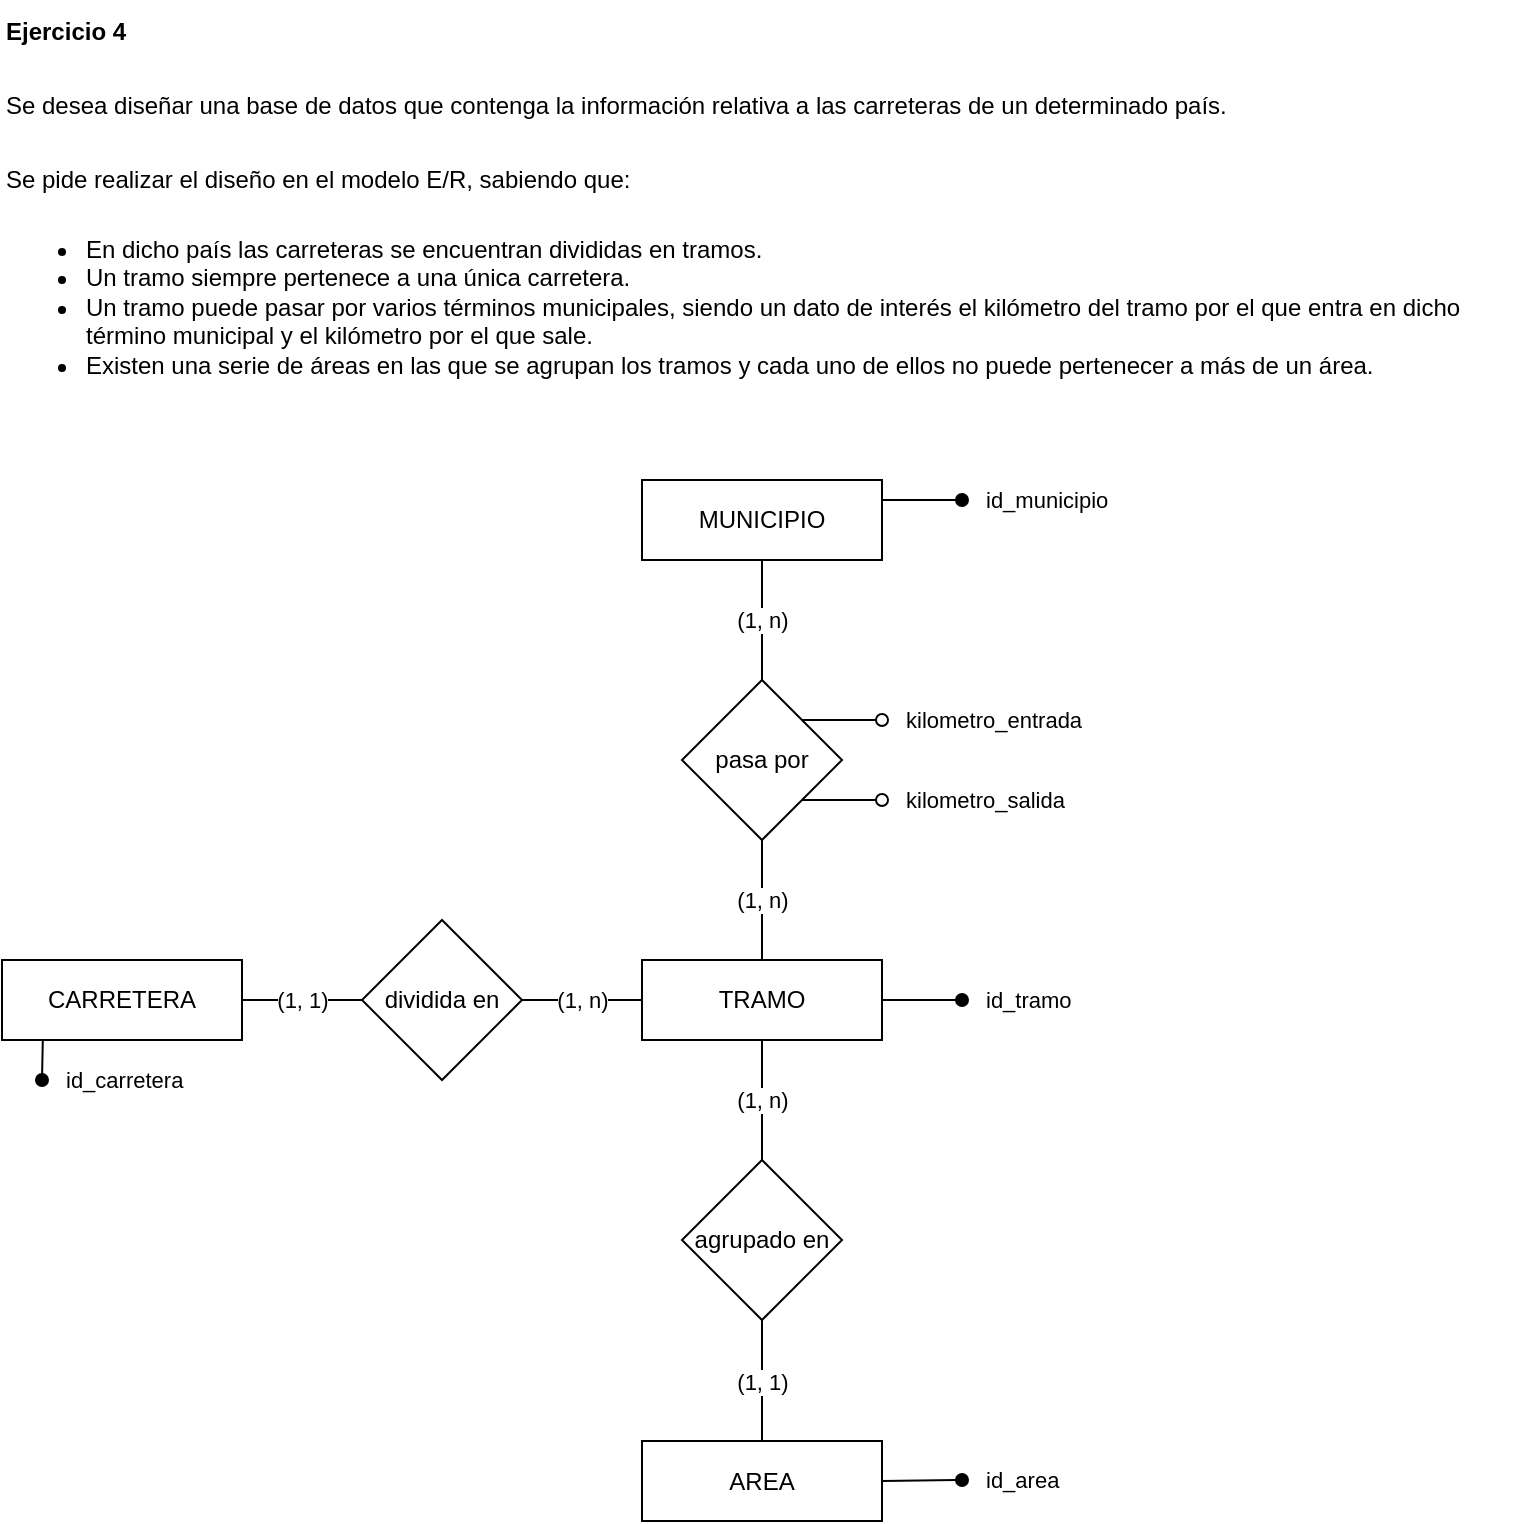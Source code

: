 <mxfile version="17.5.0" type="device"><diagram id="R2lEEEUBdFMjLlhIrx00" name="Page-1"><mxGraphModel dx="862" dy="1665" grid="1" gridSize="10" guides="1" tooltips="1" connect="1" arrows="1" fold="1" page="1" pageScale="1" pageWidth="827" pageHeight="1169" math="0" shadow="0" extFonts="Permanent Marker^https://fonts.googleapis.com/css?family=Permanent+Marker"><root><mxCell id="0"/><mxCell id="1" parent="0"/><mxCell id="az94NWHXUpk0kcAOf4Yl-8" value="id_municipio" style="edgeStyle=none;rounded=0;orthogonalLoop=1;jettySize=auto;html=1;endArrow=oval;endFill=1;startArrow=none;startFill=0;labelPosition=center;verticalLabelPosition=middle;align=left;verticalAlign=middle;exitX=1;exitY=0.25;exitDx=0;exitDy=0;" parent="1" source="V0h3Uh2K9khEuizxDlOd-1" edge="1"><mxGeometry x="1" y="10" relative="1" as="geometry"><mxPoint x="520" y="-870" as="targetPoint"/><mxPoint x="10" y="10" as="offset"/></mxGeometry></mxCell><mxCell id="az94NWHXUpk0kcAOf4Yl-23" value="(1, n)" style="edgeStyle=none;rounded=0;orthogonalLoop=1;jettySize=auto;html=1;exitX=0.5;exitY=1;exitDx=0;exitDy=0;startArrow=none;startFill=0;endArrow=none;endFill=0;entryX=0.5;entryY=0;entryDx=0;entryDy=0;" parent="1" source="V0h3Uh2K9khEuizxDlOd-1" target="dOJMiGfiSp4j2jlFl_VD-3" edge="1"><mxGeometry relative="1" as="geometry"/></mxCell><mxCell id="V0h3Uh2K9khEuizxDlOd-1" value="MUNICIPIO" style="whiteSpace=wrap;html=1;align=center;" parent="1" vertex="1"><mxGeometry x="360" y="-880" width="120" height="40" as="geometry"/></mxCell><mxCell id="az94NWHXUpk0kcAOf4Yl-25" value="(1, n)" style="edgeStyle=none;rounded=0;orthogonalLoop=1;jettySize=auto;html=1;exitX=0.5;exitY=1;exitDx=0;exitDy=0;entryX=0.5;entryY=0;entryDx=0;entryDy=0;startArrow=none;startFill=0;endArrow=none;endFill=0;" parent="1" source="dOJMiGfiSp4j2jlFl_VD-1" target="V0h3Uh2K9khEuizxDlOd-5" edge="1"><mxGeometry relative="1" as="geometry"><mxPoint x="540" y="-499.96" as="targetPoint"/></mxGeometry></mxCell><mxCell id="dOJMiGfiSp4j2jlFl_VD-9" value="id_carretera" style="rounded=0;orthogonalLoop=1;jettySize=auto;html=1;exitX=0.17;exitY=1.01;exitDx=0;exitDy=0;endArrow=oval;endFill=1;align=left;exitPerimeter=0;" edge="1" parent="1" source="V0h3Uh2K9khEuizxDlOd-2"><mxGeometry x="0.979" y="10" relative="1" as="geometry"><mxPoint x="60" y="-580" as="targetPoint"/><mxPoint as="offset"/></mxGeometry></mxCell><mxCell id="V0h3Uh2K9khEuizxDlOd-2" value="CARRETERA" style="whiteSpace=wrap;html=1;align=center;" parent="1" vertex="1"><mxGeometry x="40" y="-640" width="120" height="40" as="geometry"/></mxCell><mxCell id="az94NWHXUpk0kcAOf4Yl-18" value="id_area" style="edgeStyle=none;rounded=0;orthogonalLoop=1;jettySize=auto;html=1;exitX=1;exitY=0.5;exitDx=0;exitDy=0;startArrow=none;startFill=0;endArrow=oval;endFill=1;labelPosition=center;verticalLabelPosition=middle;align=left;verticalAlign=middle;" parent="1" source="V0h3Uh2K9khEuizxDlOd-3" edge="1"><mxGeometry x="1" y="10" relative="1" as="geometry"><mxPoint x="520" y="-380" as="targetPoint"/><mxPoint x="10" y="10" as="offset"/></mxGeometry></mxCell><mxCell id="V0h3Uh2K9khEuizxDlOd-3" value="AREA" style="whiteSpace=wrap;html=1;align=center;" parent="1" vertex="1"><mxGeometry x="360" y="-399.5" width="120" height="40" as="geometry"/></mxCell><mxCell id="az94NWHXUpk0kcAOf4Yl-24" value="(1, n)" style="edgeStyle=none;rounded=0;orthogonalLoop=1;jettySize=auto;html=1;exitX=1;exitY=0.5;exitDx=0;exitDy=0;startArrow=none;startFill=0;endArrow=none;endFill=0;entryX=0;entryY=0.5;entryDx=0;entryDy=0;" parent="1" source="V0h3Uh2K9khEuizxDlOd-4" target="dOJMiGfiSp4j2jlFl_VD-1" edge="1"><mxGeometry relative="1" as="geometry"><mxPoint x="720" y="-484.67" as="sourcePoint"/><mxPoint x="330" y="-580" as="targetPoint"/></mxGeometry></mxCell><mxCell id="V0h3Uh2K9khEuizxDlOd-4" value="dividida en" style="shape=rhombus;perimeter=rhombusPerimeter;whiteSpace=wrap;html=1;align=center;" parent="1" vertex="1"><mxGeometry x="220" y="-660" width="80" height="80" as="geometry"/></mxCell><mxCell id="az94NWHXUpk0kcAOf4Yl-26" value="(1, 1)" style="edgeStyle=none;rounded=0;orthogonalLoop=1;jettySize=auto;html=1;exitX=0.5;exitY=1;exitDx=0;exitDy=0;entryX=0.5;entryY=0;entryDx=0;entryDy=0;startArrow=none;startFill=0;endArrow=none;endFill=0;" parent="1" source="V0h3Uh2K9khEuizxDlOd-5" target="V0h3Uh2K9khEuizxDlOd-3" edge="1"><mxGeometry relative="1" as="geometry"/></mxCell><mxCell id="V0h3Uh2K9khEuizxDlOd-5" value="agrupado en" style="shape=rhombus;perimeter=rhombusPerimeter;whiteSpace=wrap;html=1;align=center;" parent="1" vertex="1"><mxGeometry x="380" y="-540" width="80" height="80" as="geometry"/></mxCell><mxCell id="iYIsj6ti77JQ5FbVJN_x-1" value="&lt;p style=&quot;box-sizing: border-box ; margin: 0px 0px 1rem ; padding: 0px ; line-height: 1.5 ; overflow-wrap: break-word ; cursor: text ; min-height: 1.312rem&quot;&gt;&lt;b&gt;Ejercicio 4&lt;/b&gt;&lt;/p&gt;&lt;p style=&quot;box-sizing: border-box ; margin: 0px 0px 1rem ; padding: 0px ; line-height: 1.5 ; overflow-wrap: break-word ; cursor: text ; min-height: 1.312rem&quot;&gt;Se desea diseñar una base de datos que contenga la información relativa a las carreteras de un determinado país.&lt;/p&gt;&lt;p style=&quot;box-sizing: border-box ; margin: 0px 0px 1rem ; padding: 0px ; line-height: 1.5 ; overflow-wrap: break-word ; cursor: text ; min-height: 1.312rem&quot;&gt;Se pide realizar el diseño en el modelo E/R, sabiendo que:&lt;/p&gt;&lt;ul&gt;&lt;li&gt;En dicho país las carreteras se encuentran divididas en tramos.&lt;/li&gt;&lt;li&gt;Un tramo siempre pertenece a una única carretera.&lt;/li&gt;&lt;li&gt;Un tramo puede pasar por varios términos municipales, siendo un dato de interés el kilómetro del tramo por el que entra en dicho término municipal y el kilómetro por el que sale.&lt;/li&gt;&lt;li&gt;Existen una serie de áreas en las que se agrupan los tramos y cada uno de ellos no puede pertenecer a más de un área.&lt;/li&gt;&lt;/ul&gt;&lt;p&gt;&lt;/p&gt;&lt;p&gt;&lt;/p&gt;" style="text;html=1;strokeColor=none;fillColor=none;align=left;verticalAlign=top;whiteSpace=wrap;rounded=0;" parent="1" vertex="1"><mxGeometry x="40" y="-1120" width="760" height="200" as="geometry"/></mxCell><mxCell id="dOJMiGfiSp4j2jlFl_VD-2" value="(1, 1)" style="rounded=0;orthogonalLoop=1;jettySize=auto;html=1;exitX=1;exitY=0.5;exitDx=0;exitDy=0;endArrow=none;endFill=0;entryX=0;entryY=0.5;entryDx=0;entryDy=0;" edge="1" parent="1" source="V0h3Uh2K9khEuizxDlOd-2" target="V0h3Uh2K9khEuizxDlOd-4"><mxGeometry relative="1" as="geometry"/></mxCell><mxCell id="dOJMiGfiSp4j2jlFl_VD-8" value="id_tramo" style="edgeStyle=none;rounded=0;orthogonalLoop=1;jettySize=auto;html=1;exitX=1;exitY=0.5;exitDx=0;exitDy=0;endArrow=oval;endFill=1;align=left;" edge="1" parent="1" source="dOJMiGfiSp4j2jlFl_VD-1"><mxGeometry x="1" y="10" relative="1" as="geometry"><mxPoint x="520" y="-620" as="targetPoint"/><mxPoint x="10" y="10" as="offset"/></mxGeometry></mxCell><mxCell id="dOJMiGfiSp4j2jlFl_VD-1" value="TRAMO" style="whiteSpace=wrap;html=1;align=center;" vertex="1" parent="1"><mxGeometry x="360" y="-640" width="120" height="40" as="geometry"/></mxCell><mxCell id="dOJMiGfiSp4j2jlFl_VD-4" value="(1, n)" style="edgeStyle=none;rounded=0;orthogonalLoop=1;jettySize=auto;html=1;exitX=0.5;exitY=1;exitDx=0;exitDy=0;entryX=0.5;entryY=0;entryDx=0;entryDy=0;endArrow=none;endFill=0;" edge="1" parent="1" source="dOJMiGfiSp4j2jlFl_VD-3" target="dOJMiGfiSp4j2jlFl_VD-1"><mxGeometry relative="1" as="geometry"/></mxCell><mxCell id="dOJMiGfiSp4j2jlFl_VD-5" value="kilometro_entrada" style="edgeStyle=none;rounded=0;orthogonalLoop=1;jettySize=auto;html=1;exitX=1;exitY=0;exitDx=0;exitDy=0;endArrow=oval;endFill=0;labelPosition=center;verticalLabelPosition=middle;align=left;verticalAlign=middle;" edge="1" parent="1" source="dOJMiGfiSp4j2jlFl_VD-3"><mxGeometry x="1" y="10" relative="1" as="geometry"><mxPoint x="480" y="-760" as="targetPoint"/><mxPoint x="10" y="10" as="offset"/></mxGeometry></mxCell><mxCell id="dOJMiGfiSp4j2jlFl_VD-6" value="kilometro_salida" style="edgeStyle=none;rounded=0;orthogonalLoop=1;jettySize=auto;html=1;exitX=1;exitY=1;exitDx=0;exitDy=0;endArrow=oval;endFill=0;align=left;" edge="1" parent="1" source="dOJMiGfiSp4j2jlFl_VD-3"><mxGeometry x="1" y="10" relative="1" as="geometry"><mxPoint x="480" y="-720" as="targetPoint"/><mxPoint x="10" y="10" as="offset"/></mxGeometry></mxCell><mxCell id="dOJMiGfiSp4j2jlFl_VD-3" value="pasa por" style="shape=rhombus;perimeter=rhombusPerimeter;whiteSpace=wrap;html=1;align=center;" vertex="1" parent="1"><mxGeometry x="380" y="-780" width="80" height="80" as="geometry"/></mxCell></root></mxGraphModel></diagram></mxfile>